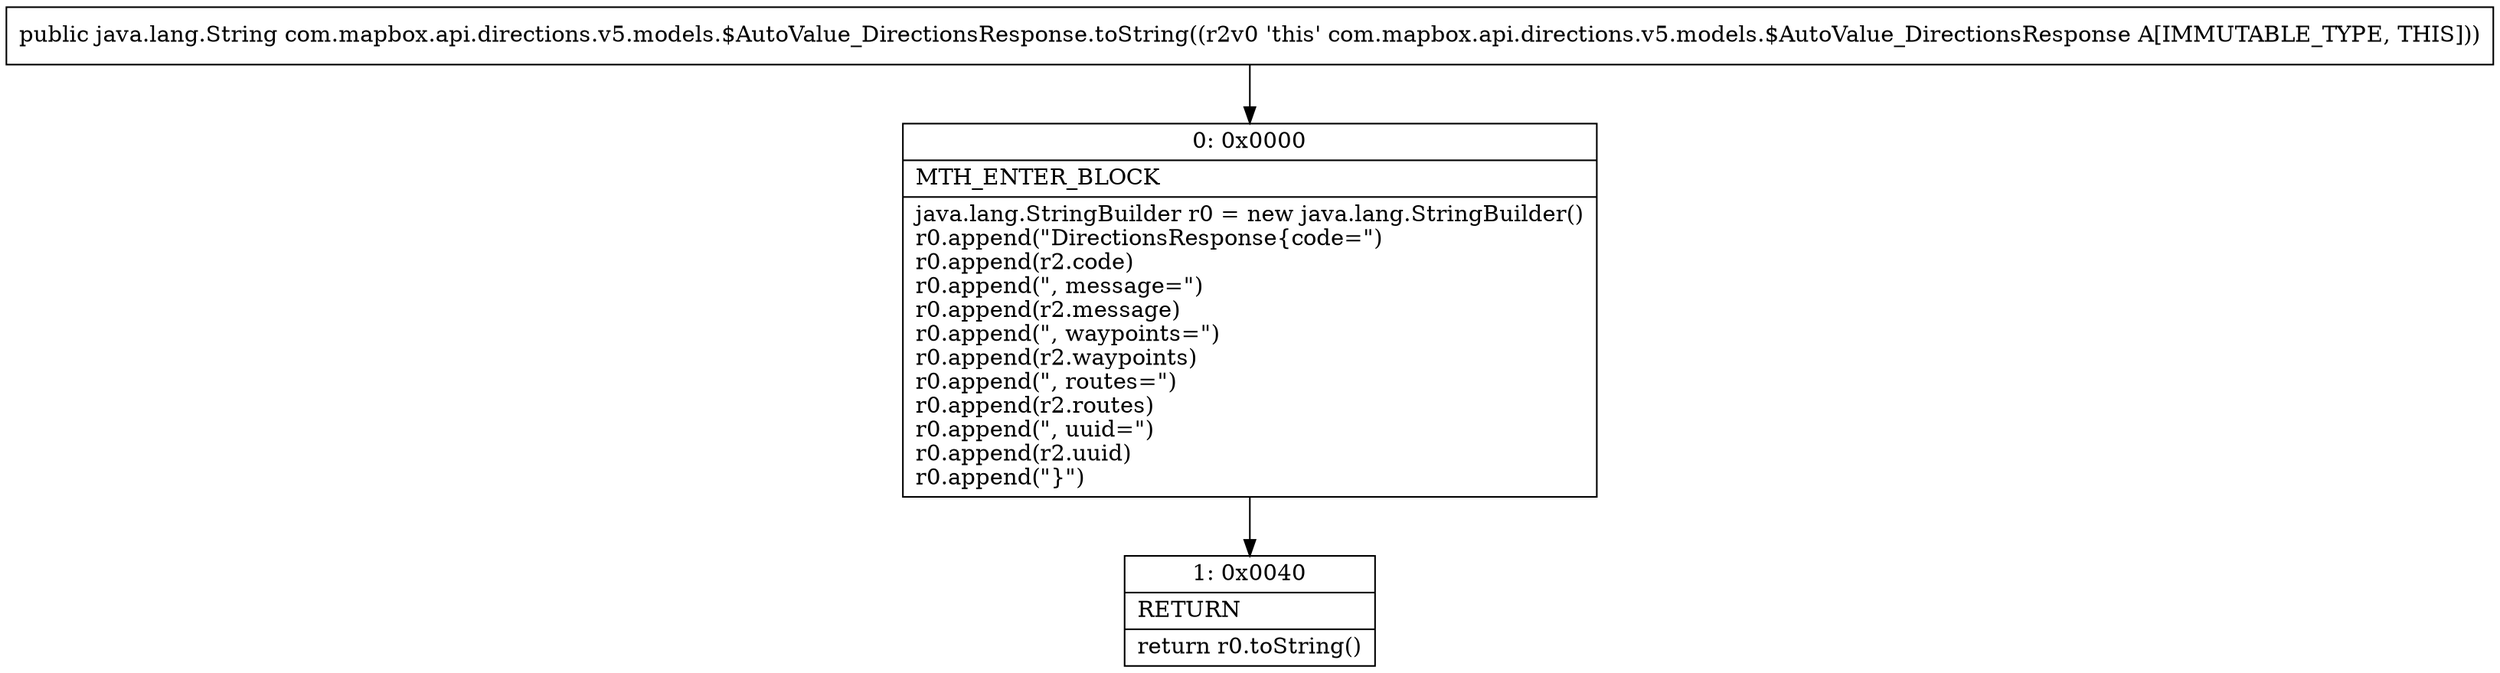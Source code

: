 digraph "CFG forcom.mapbox.api.directions.v5.models.$AutoValue_DirectionsResponse.toString()Ljava\/lang\/String;" {
Node_0 [shape=record,label="{0\:\ 0x0000|MTH_ENTER_BLOCK\l|java.lang.StringBuilder r0 = new java.lang.StringBuilder()\lr0.append(\"DirectionsResponse\{code=\")\lr0.append(r2.code)\lr0.append(\", message=\")\lr0.append(r2.message)\lr0.append(\", waypoints=\")\lr0.append(r2.waypoints)\lr0.append(\", routes=\")\lr0.append(r2.routes)\lr0.append(\", uuid=\")\lr0.append(r2.uuid)\lr0.append(\"\}\")\l}"];
Node_1 [shape=record,label="{1\:\ 0x0040|RETURN\l|return r0.toString()\l}"];
MethodNode[shape=record,label="{public java.lang.String com.mapbox.api.directions.v5.models.$AutoValue_DirectionsResponse.toString((r2v0 'this' com.mapbox.api.directions.v5.models.$AutoValue_DirectionsResponse A[IMMUTABLE_TYPE, THIS])) }"];
MethodNode -> Node_0;
Node_0 -> Node_1;
}

